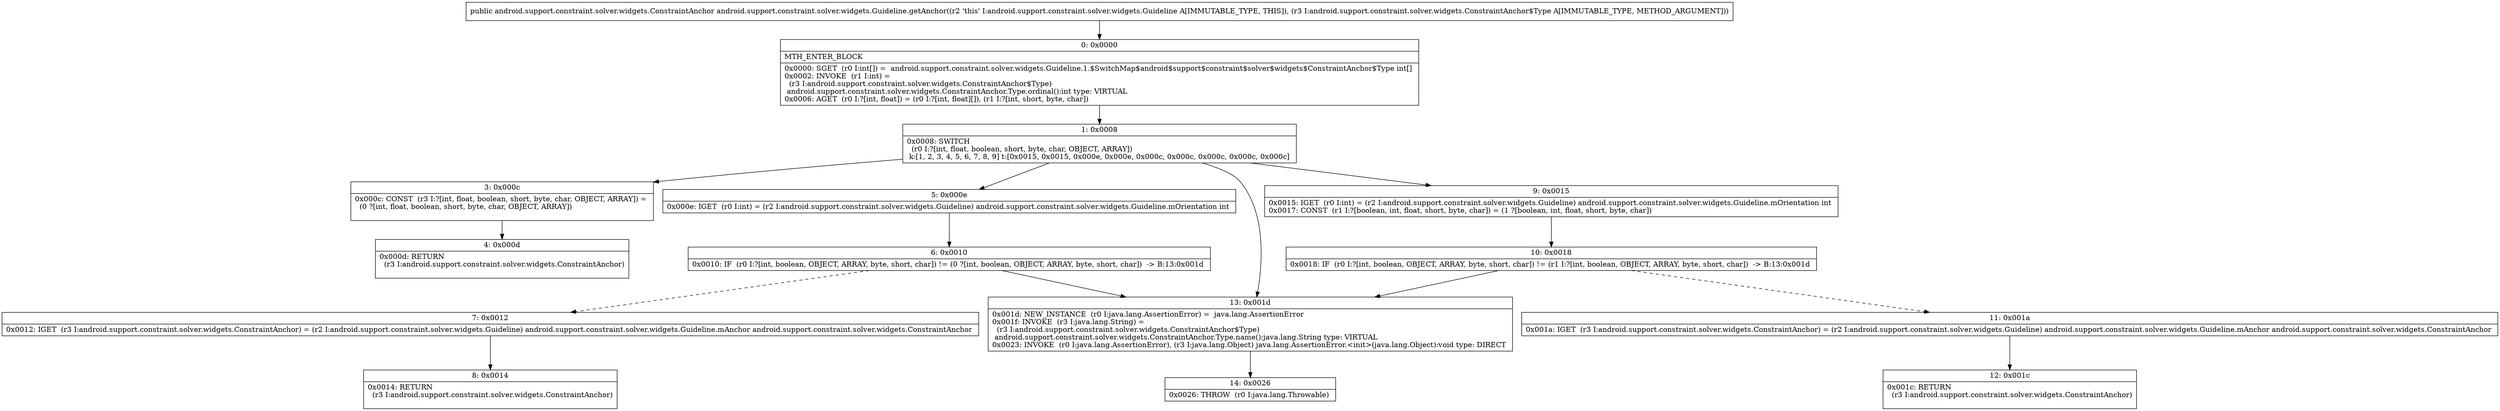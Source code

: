 digraph "CFG forandroid.support.constraint.solver.widgets.Guideline.getAnchor(Landroid\/support\/constraint\/solver\/widgets\/ConstraintAnchor$Type;)Landroid\/support\/constraint\/solver\/widgets\/ConstraintAnchor;" {
Node_0 [shape=record,label="{0\:\ 0x0000|MTH_ENTER_BLOCK\l|0x0000: SGET  (r0 I:int[]) =  android.support.constraint.solver.widgets.Guideline.1.$SwitchMap$android$support$constraint$solver$widgets$ConstraintAnchor$Type int[] \l0x0002: INVOKE  (r1 I:int) = \l  (r3 I:android.support.constraint.solver.widgets.ConstraintAnchor$Type)\l android.support.constraint.solver.widgets.ConstraintAnchor.Type.ordinal():int type: VIRTUAL \l0x0006: AGET  (r0 I:?[int, float]) = (r0 I:?[int, float][]), (r1 I:?[int, short, byte, char]) \l}"];
Node_1 [shape=record,label="{1\:\ 0x0008|0x0008: SWITCH  \l  (r0 I:?[int, float, boolean, short, byte, char, OBJECT, ARRAY])\l k:[1, 2, 3, 4, 5, 6, 7, 8, 9] t:[0x0015, 0x0015, 0x000e, 0x000e, 0x000c, 0x000c, 0x000c, 0x000c, 0x000c] \l}"];
Node_3 [shape=record,label="{3\:\ 0x000c|0x000c: CONST  (r3 I:?[int, float, boolean, short, byte, char, OBJECT, ARRAY]) = \l  (0 ?[int, float, boolean, short, byte, char, OBJECT, ARRAY])\l \l}"];
Node_4 [shape=record,label="{4\:\ 0x000d|0x000d: RETURN  \l  (r3 I:android.support.constraint.solver.widgets.ConstraintAnchor)\l \l}"];
Node_5 [shape=record,label="{5\:\ 0x000e|0x000e: IGET  (r0 I:int) = (r2 I:android.support.constraint.solver.widgets.Guideline) android.support.constraint.solver.widgets.Guideline.mOrientation int \l}"];
Node_6 [shape=record,label="{6\:\ 0x0010|0x0010: IF  (r0 I:?[int, boolean, OBJECT, ARRAY, byte, short, char]) != (0 ?[int, boolean, OBJECT, ARRAY, byte, short, char])  \-\> B:13:0x001d \l}"];
Node_7 [shape=record,label="{7\:\ 0x0012|0x0012: IGET  (r3 I:android.support.constraint.solver.widgets.ConstraintAnchor) = (r2 I:android.support.constraint.solver.widgets.Guideline) android.support.constraint.solver.widgets.Guideline.mAnchor android.support.constraint.solver.widgets.ConstraintAnchor \l}"];
Node_8 [shape=record,label="{8\:\ 0x0014|0x0014: RETURN  \l  (r3 I:android.support.constraint.solver.widgets.ConstraintAnchor)\l \l}"];
Node_9 [shape=record,label="{9\:\ 0x0015|0x0015: IGET  (r0 I:int) = (r2 I:android.support.constraint.solver.widgets.Guideline) android.support.constraint.solver.widgets.Guideline.mOrientation int \l0x0017: CONST  (r1 I:?[boolean, int, float, short, byte, char]) = (1 ?[boolean, int, float, short, byte, char]) \l}"];
Node_10 [shape=record,label="{10\:\ 0x0018|0x0018: IF  (r0 I:?[int, boolean, OBJECT, ARRAY, byte, short, char]) != (r1 I:?[int, boolean, OBJECT, ARRAY, byte, short, char])  \-\> B:13:0x001d \l}"];
Node_11 [shape=record,label="{11\:\ 0x001a|0x001a: IGET  (r3 I:android.support.constraint.solver.widgets.ConstraintAnchor) = (r2 I:android.support.constraint.solver.widgets.Guideline) android.support.constraint.solver.widgets.Guideline.mAnchor android.support.constraint.solver.widgets.ConstraintAnchor \l}"];
Node_12 [shape=record,label="{12\:\ 0x001c|0x001c: RETURN  \l  (r3 I:android.support.constraint.solver.widgets.ConstraintAnchor)\l \l}"];
Node_13 [shape=record,label="{13\:\ 0x001d|0x001d: NEW_INSTANCE  (r0 I:java.lang.AssertionError) =  java.lang.AssertionError \l0x001f: INVOKE  (r3 I:java.lang.String) = \l  (r3 I:android.support.constraint.solver.widgets.ConstraintAnchor$Type)\l android.support.constraint.solver.widgets.ConstraintAnchor.Type.name():java.lang.String type: VIRTUAL \l0x0023: INVOKE  (r0 I:java.lang.AssertionError), (r3 I:java.lang.Object) java.lang.AssertionError.\<init\>(java.lang.Object):void type: DIRECT \l}"];
Node_14 [shape=record,label="{14\:\ 0x0026|0x0026: THROW  (r0 I:java.lang.Throwable) \l}"];
MethodNode[shape=record,label="{public android.support.constraint.solver.widgets.ConstraintAnchor android.support.constraint.solver.widgets.Guideline.getAnchor((r2 'this' I:android.support.constraint.solver.widgets.Guideline A[IMMUTABLE_TYPE, THIS]), (r3 I:android.support.constraint.solver.widgets.ConstraintAnchor$Type A[IMMUTABLE_TYPE, METHOD_ARGUMENT])) }"];
MethodNode -> Node_0;
Node_0 -> Node_1;
Node_1 -> Node_3;
Node_1 -> Node_5;
Node_1 -> Node_9;
Node_1 -> Node_13;
Node_3 -> Node_4;
Node_5 -> Node_6;
Node_6 -> Node_7[style=dashed];
Node_6 -> Node_13;
Node_7 -> Node_8;
Node_9 -> Node_10;
Node_10 -> Node_11[style=dashed];
Node_10 -> Node_13;
Node_11 -> Node_12;
Node_13 -> Node_14;
}

